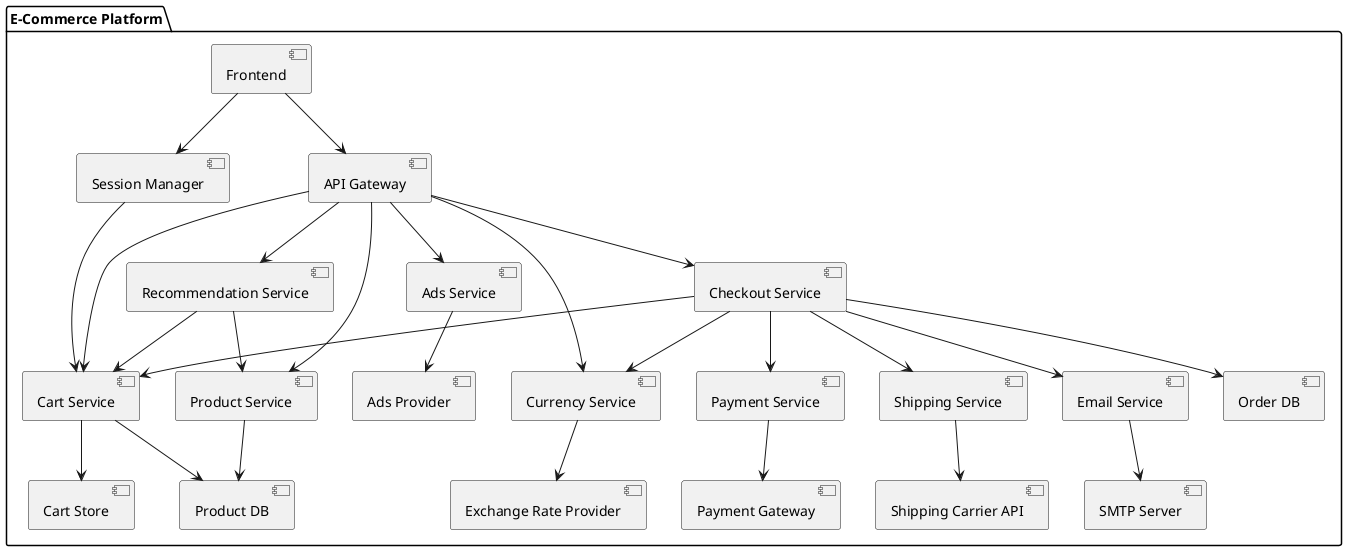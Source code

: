 @startuml
package "E-Commerce Platform" {

    [Frontend] as Frontend
    [Session Manager] as SessionManager
    [API Gateway] as APIGateway

    [Product Service] as ProductService
    [Cart Service] as CartService
    [Recommendation Service] as RecommendationService
    [Ads Service] as AdsService
    [Currency Service] as CurrencyService
    [Checkout Service] as CheckoutService
    [Payment Service] as PaymentService
    [Shipping Service] as ShippingService
    [Email Service] as EmailService

    [Product DB] as ProductsDB
    [Cart Store] as CartStore
    [Order DB] as OrderDB

    [Exchange Rate Provider] as FXProvider
    [Payment Gateway] as PaymentGateway
    [Shipping Carrier API] as ShippingCarrierAPI
    [Ads Provider] as AdsProvider
    [SMTP Server] as SmtpServer

    Frontend --> SessionManager
    Frontend --> APIGateway

    SessionManager --> CartService
    APIGateway --> ProductService
    APIGateway --> CartService
    APIGateway --> RecommendationService
    APIGateway --> AdsService
    APIGateway --> CurrencyService
    APIGateway --> CheckoutService

    ProductService --> ProductsDB
    CartService --> CartStore
    CartService --> ProductsDB

    RecommendationService --> ProductService
    RecommendationService --> CartService
    AdsService --> AdsProvider

    CurrencyService --> FXProvider

    CheckoutService --> CartService
    CheckoutService --> CurrencyService
    CheckoutService --> ShippingService
    CheckoutService --> PaymentService
    CheckoutService --> EmailService
    CheckoutService --> OrderDB

    PaymentService --> PaymentGateway
    ShippingService --> ShippingCarrierAPI

    EmailService --> SmtpServer
}
@enduml
